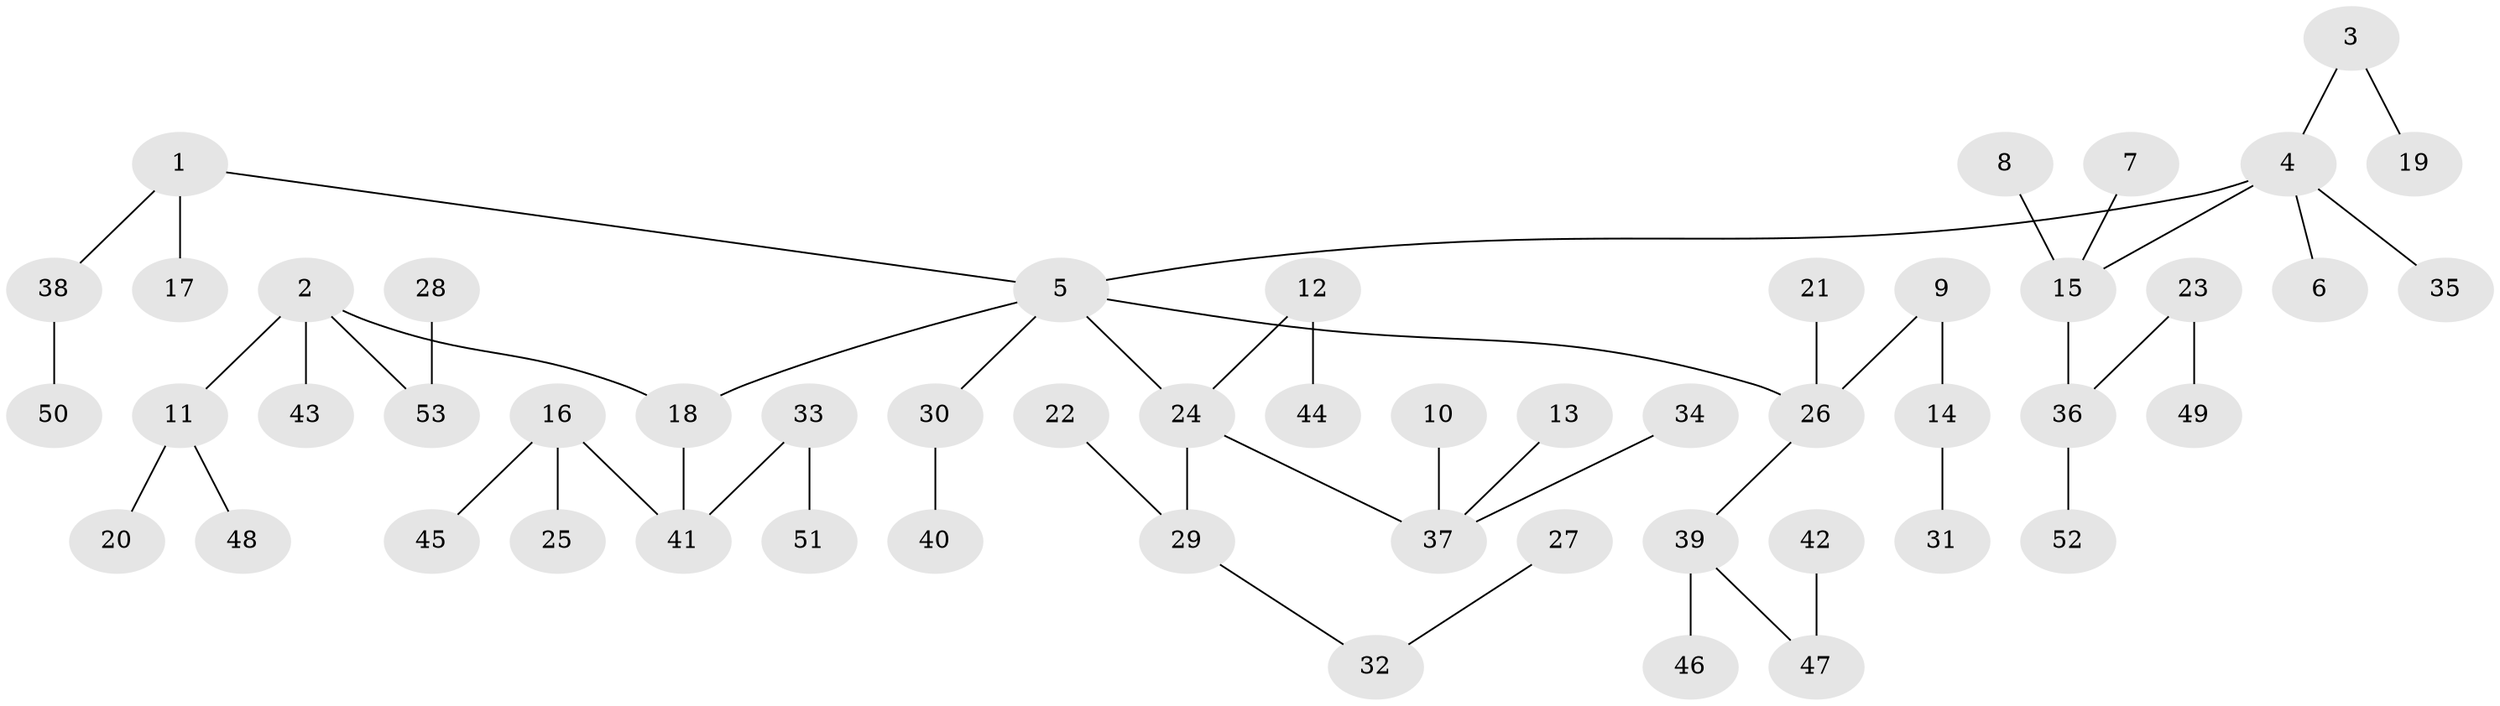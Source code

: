 // original degree distribution, {6: 0.02857142857142857, 5: 0.047619047619047616, 4: 0.05714285714285714, 2: 0.26666666666666666, 3: 0.10476190476190476, 1: 0.49523809523809526}
// Generated by graph-tools (version 1.1) at 2025/02/03/09/25 03:02:24]
// undirected, 53 vertices, 52 edges
graph export_dot {
graph [start="1"]
  node [color=gray90,style=filled];
  1;
  2;
  3;
  4;
  5;
  6;
  7;
  8;
  9;
  10;
  11;
  12;
  13;
  14;
  15;
  16;
  17;
  18;
  19;
  20;
  21;
  22;
  23;
  24;
  25;
  26;
  27;
  28;
  29;
  30;
  31;
  32;
  33;
  34;
  35;
  36;
  37;
  38;
  39;
  40;
  41;
  42;
  43;
  44;
  45;
  46;
  47;
  48;
  49;
  50;
  51;
  52;
  53;
  1 -- 5 [weight=1.0];
  1 -- 17 [weight=1.0];
  1 -- 38 [weight=1.0];
  2 -- 11 [weight=1.0];
  2 -- 18 [weight=1.0];
  2 -- 43 [weight=1.0];
  2 -- 53 [weight=1.0];
  3 -- 4 [weight=1.0];
  3 -- 19 [weight=1.0];
  4 -- 5 [weight=1.0];
  4 -- 6 [weight=1.0];
  4 -- 15 [weight=1.0];
  4 -- 35 [weight=1.0];
  5 -- 18 [weight=1.0];
  5 -- 24 [weight=1.0];
  5 -- 26 [weight=1.0];
  5 -- 30 [weight=1.0];
  7 -- 15 [weight=1.0];
  8 -- 15 [weight=1.0];
  9 -- 14 [weight=1.0];
  9 -- 26 [weight=1.0];
  10 -- 37 [weight=1.0];
  11 -- 20 [weight=1.0];
  11 -- 48 [weight=1.0];
  12 -- 24 [weight=1.0];
  12 -- 44 [weight=1.0];
  13 -- 37 [weight=1.0];
  14 -- 31 [weight=1.0];
  15 -- 36 [weight=1.0];
  16 -- 25 [weight=1.0];
  16 -- 41 [weight=1.0];
  16 -- 45 [weight=1.0];
  18 -- 41 [weight=1.0];
  21 -- 26 [weight=1.0];
  22 -- 29 [weight=1.0];
  23 -- 36 [weight=1.0];
  23 -- 49 [weight=1.0];
  24 -- 29 [weight=1.0];
  24 -- 37 [weight=1.0];
  26 -- 39 [weight=1.0];
  27 -- 32 [weight=1.0];
  28 -- 53 [weight=1.0];
  29 -- 32 [weight=1.0];
  30 -- 40 [weight=1.0];
  33 -- 41 [weight=1.0];
  33 -- 51 [weight=1.0];
  34 -- 37 [weight=1.0];
  36 -- 52 [weight=1.0];
  38 -- 50 [weight=1.0];
  39 -- 46 [weight=1.0];
  39 -- 47 [weight=1.0];
  42 -- 47 [weight=1.0];
}
